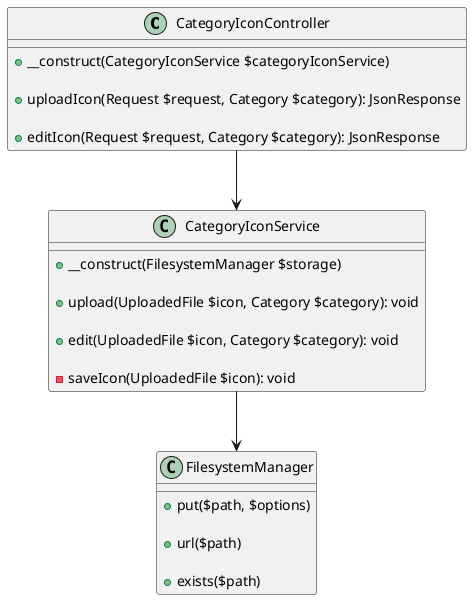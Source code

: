 @startuml

class CategoryIconController {
    + __construct(CategoryIconService $categoryIconService)

    + uploadIcon(Request $request, Category $category): JsonResponse

    + editIcon(Request $request, Category $category): JsonResponse
}

class CategoryIconService {
    + __construct(FilesystemManager $storage)

    + upload(UploadedFile $icon, Category $category): void

    + edit(UploadedFile $icon, Category $category): void

    - saveIcon(UploadedFile $icon): void
}

class FilesystemManager {
    + put($path, $options)

    + url($path)

    + exists($path)
}

CategoryIconController --> CategoryIconService

CategoryIconService --> FilesystemManager
@enduml